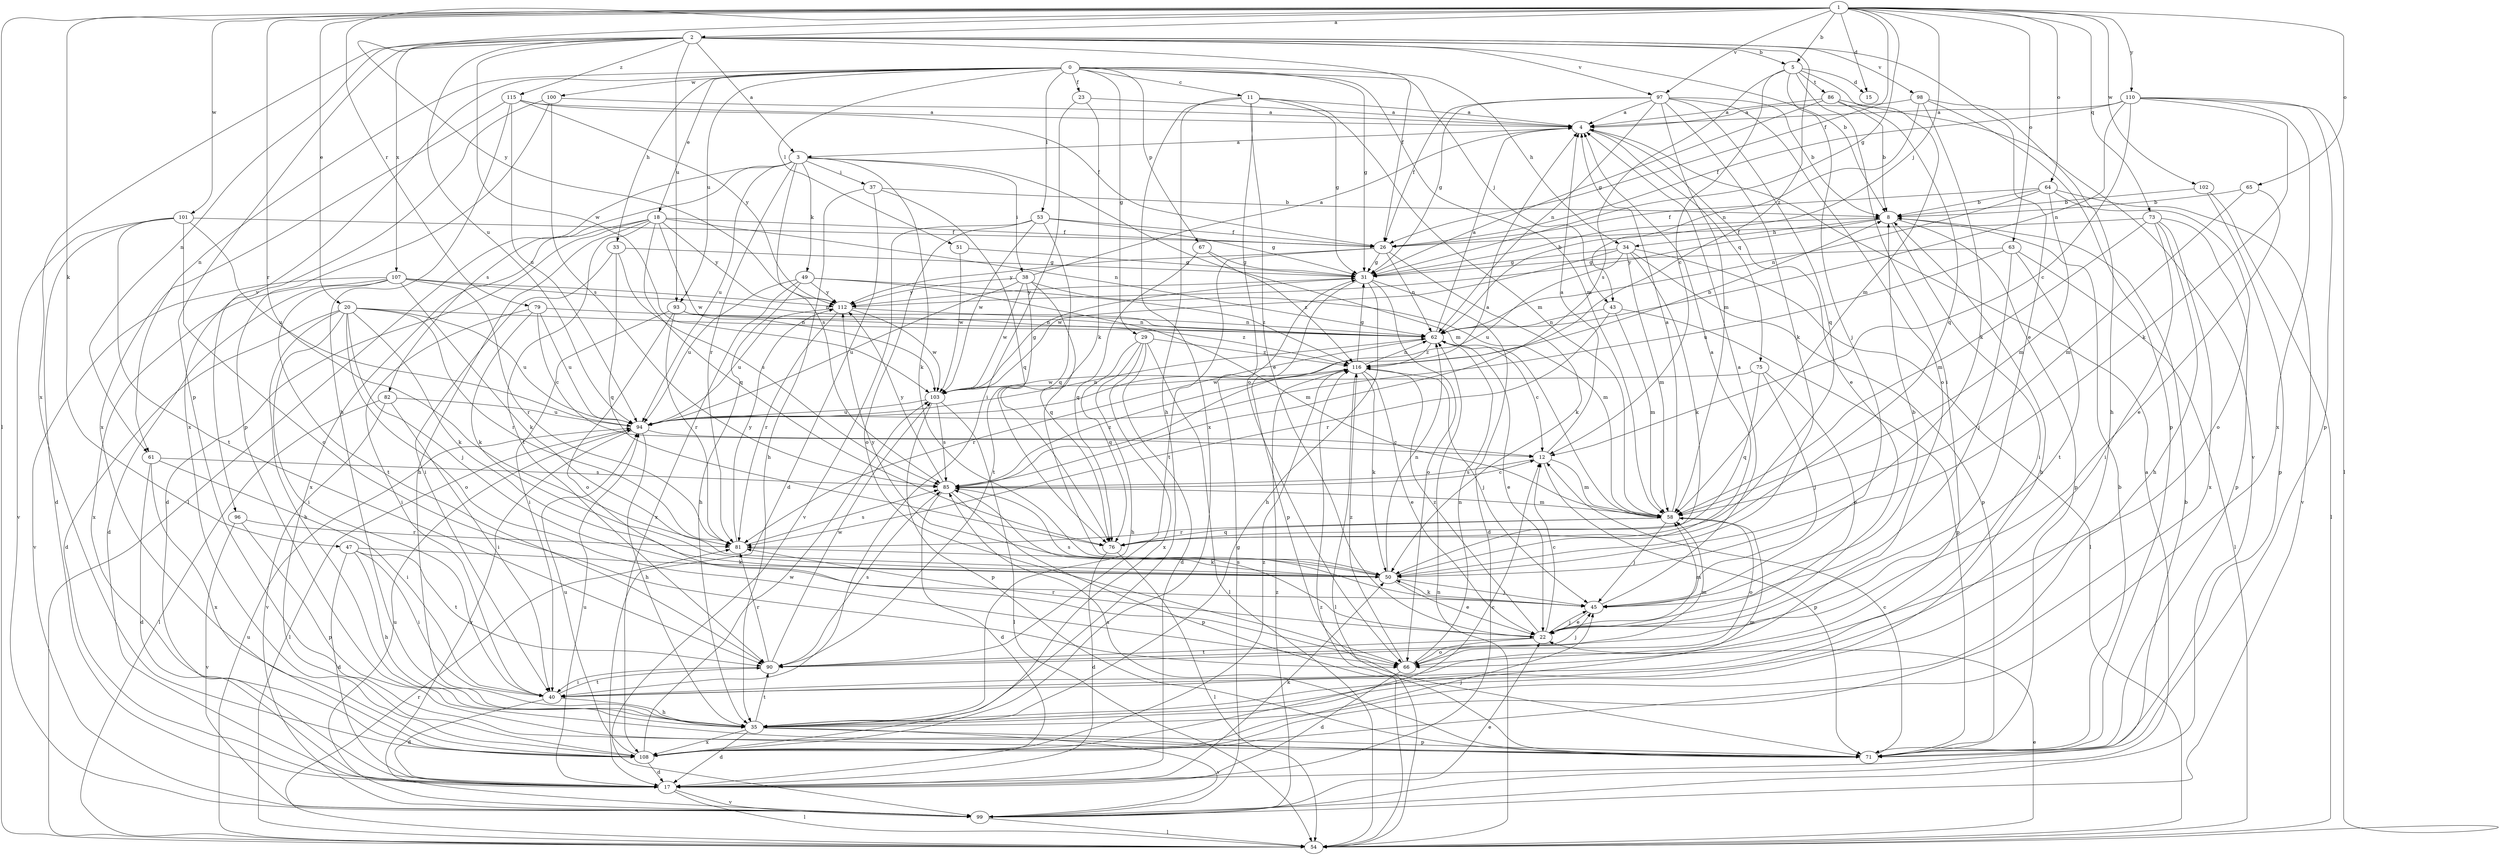 strict digraph  {
0;
1;
2;
3;
4;
5;
8;
11;
12;
15;
17;
18;
20;
22;
23;
26;
29;
31;
33;
34;
35;
37;
38;
40;
43;
45;
47;
49;
50;
51;
53;
54;
58;
61;
62;
63;
64;
65;
66;
67;
71;
73;
75;
76;
79;
81;
82;
85;
86;
90;
93;
94;
96;
97;
98;
99;
100;
101;
102;
103;
107;
108;
110;
112;
115;
116;
0 -> 11  [label=c];
0 -> 18  [label=e];
0 -> 23  [label=f];
0 -> 29  [label=g];
0 -> 31  [label=g];
0 -> 33  [label=h];
0 -> 34  [label=h];
0 -> 43  [label=j];
0 -> 51  [label=l];
0 -> 53  [label=l];
0 -> 58  [label=m];
0 -> 61  [label=n];
0 -> 67  [label=p];
0 -> 93  [label=u];
0 -> 96  [label=v];
0 -> 100  [label=w];
1 -> 2  [label=a];
1 -> 5  [label=b];
1 -> 15  [label=d];
1 -> 20  [label=e];
1 -> 26  [label=f];
1 -> 31  [label=g];
1 -> 43  [label=j];
1 -> 47  [label=k];
1 -> 54  [label=l];
1 -> 63  [label=o];
1 -> 64  [label=o];
1 -> 65  [label=o];
1 -> 73  [label=q];
1 -> 79  [label=r];
1 -> 81  [label=r];
1 -> 97  [label=v];
1 -> 101  [label=w];
1 -> 102  [label=w];
1 -> 110  [label=y];
1 -> 112  [label=y];
2 -> 3  [label=a];
2 -> 5  [label=b];
2 -> 8  [label=b];
2 -> 22  [label=e];
2 -> 26  [label=f];
2 -> 61  [label=n];
2 -> 71  [label=p];
2 -> 93  [label=u];
2 -> 94  [label=u];
2 -> 97  [label=v];
2 -> 98  [label=v];
2 -> 103  [label=w];
2 -> 107  [label=x];
2 -> 108  [label=x];
2 -> 115  [label=z];
2 -> 116  [label=z];
3 -> 37  [label=i];
3 -> 38  [label=i];
3 -> 49  [label=k];
3 -> 50  [label=k];
3 -> 54  [label=l];
3 -> 58  [label=m];
3 -> 81  [label=r];
3 -> 82  [label=s];
3 -> 85  [label=s];
3 -> 94  [label=u];
4 -> 3  [label=a];
4 -> 22  [label=e];
4 -> 75  [label=q];
5 -> 12  [label=c];
5 -> 15  [label=d];
5 -> 40  [label=i];
5 -> 45  [label=j];
5 -> 58  [label=m];
5 -> 85  [label=s];
5 -> 86  [label=t];
8 -> 34  [label=h];
8 -> 40  [label=i];
8 -> 71  [label=p];
8 -> 112  [label=y];
11 -> 4  [label=a];
11 -> 22  [label=e];
11 -> 31  [label=g];
11 -> 35  [label=h];
11 -> 58  [label=m];
11 -> 66  [label=o];
11 -> 108  [label=x];
12 -> 4  [label=a];
12 -> 58  [label=m];
12 -> 71  [label=p];
12 -> 85  [label=s];
17 -> 8  [label=b];
17 -> 50  [label=k];
17 -> 54  [label=l];
17 -> 94  [label=u];
17 -> 99  [label=v];
18 -> 17  [label=d];
18 -> 26  [label=f];
18 -> 35  [label=h];
18 -> 62  [label=n];
18 -> 76  [label=q];
18 -> 90  [label=t];
18 -> 103  [label=w];
18 -> 108  [label=x];
18 -> 112  [label=y];
20 -> 17  [label=d];
20 -> 35  [label=h];
20 -> 40  [label=i];
20 -> 45  [label=j];
20 -> 50  [label=k];
20 -> 62  [label=n];
20 -> 66  [label=o];
20 -> 81  [label=r];
20 -> 94  [label=u];
22 -> 12  [label=c];
22 -> 45  [label=j];
22 -> 58  [label=m];
22 -> 66  [label=o];
22 -> 81  [label=r];
22 -> 85  [label=s];
22 -> 90  [label=t];
22 -> 116  [label=z];
23 -> 4  [label=a];
23 -> 40  [label=i];
23 -> 50  [label=k];
26 -> 31  [label=g];
26 -> 50  [label=k];
26 -> 62  [label=n];
26 -> 90  [label=t];
26 -> 112  [label=y];
29 -> 17  [label=d];
29 -> 35  [label=h];
29 -> 54  [label=l];
29 -> 76  [label=q];
29 -> 108  [label=x];
29 -> 116  [label=z];
31 -> 8  [label=b];
31 -> 17  [label=d];
31 -> 35  [label=h];
31 -> 66  [label=o];
31 -> 71  [label=p];
31 -> 112  [label=y];
33 -> 31  [label=g];
33 -> 40  [label=i];
33 -> 76  [label=q];
33 -> 85  [label=s];
34 -> 31  [label=g];
34 -> 50  [label=k];
34 -> 54  [label=l];
34 -> 58  [label=m];
34 -> 71  [label=p];
34 -> 94  [label=u];
34 -> 103  [label=w];
35 -> 8  [label=b];
35 -> 17  [label=d];
35 -> 58  [label=m];
35 -> 71  [label=p];
35 -> 90  [label=t];
35 -> 99  [label=v];
35 -> 108  [label=x];
37 -> 8  [label=b];
37 -> 17  [label=d];
37 -> 35  [label=h];
37 -> 76  [label=q];
38 -> 4  [label=a];
38 -> 58  [label=m];
38 -> 76  [label=q];
38 -> 90  [label=t];
38 -> 94  [label=u];
38 -> 103  [label=w];
38 -> 112  [label=y];
40 -> 17  [label=d];
40 -> 35  [label=h];
40 -> 90  [label=t];
43 -> 58  [label=m];
43 -> 62  [label=n];
43 -> 71  [label=p];
43 -> 81  [label=r];
45 -> 4  [label=a];
45 -> 8  [label=b];
45 -> 22  [label=e];
45 -> 50  [label=k];
45 -> 85  [label=s];
47 -> 17  [label=d];
47 -> 35  [label=h];
47 -> 40  [label=i];
47 -> 50  [label=k];
47 -> 90  [label=t];
49 -> 35  [label=h];
49 -> 58  [label=m];
49 -> 94  [label=u];
49 -> 108  [label=x];
49 -> 112  [label=y];
49 -> 116  [label=z];
50 -> 4  [label=a];
50 -> 22  [label=e];
50 -> 45  [label=j];
50 -> 62  [label=n];
50 -> 112  [label=y];
51 -> 31  [label=g];
51 -> 103  [label=w];
53 -> 26  [label=f];
53 -> 31  [label=g];
53 -> 66  [label=o];
53 -> 76  [label=q];
53 -> 99  [label=v];
53 -> 103  [label=w];
54 -> 22  [label=e];
54 -> 62  [label=n];
54 -> 81  [label=r];
54 -> 94  [label=u];
54 -> 116  [label=z];
58 -> 4  [label=a];
58 -> 45  [label=j];
58 -> 66  [label=o];
58 -> 76  [label=q];
58 -> 81  [label=r];
61 -> 17  [label=d];
61 -> 40  [label=i];
61 -> 85  [label=s];
61 -> 108  [label=x];
62 -> 4  [label=a];
62 -> 12  [label=c];
62 -> 22  [label=e];
62 -> 81  [label=r];
62 -> 116  [label=z];
63 -> 31  [label=g];
63 -> 45  [label=j];
63 -> 54  [label=l];
63 -> 90  [label=t];
63 -> 94  [label=u];
64 -> 8  [label=b];
64 -> 26  [label=f];
64 -> 58  [label=m];
64 -> 62  [label=n];
64 -> 66  [label=o];
64 -> 99  [label=v];
65 -> 8  [label=b];
65 -> 22  [label=e];
65 -> 58  [label=m];
66 -> 17  [label=d];
66 -> 58  [label=m];
66 -> 62  [label=n];
66 -> 116  [label=z];
67 -> 31  [label=g];
67 -> 76  [label=q];
67 -> 116  [label=z];
71 -> 8  [label=b];
71 -> 12  [label=c];
71 -> 85  [label=s];
73 -> 26  [label=f];
73 -> 35  [label=h];
73 -> 40  [label=i];
73 -> 58  [label=m];
73 -> 71  [label=p];
73 -> 108  [label=x];
75 -> 22  [label=e];
75 -> 45  [label=j];
75 -> 76  [label=q];
75 -> 103  [label=w];
76 -> 17  [label=d];
76 -> 54  [label=l];
79 -> 12  [label=c];
79 -> 40  [label=i];
79 -> 50  [label=k];
79 -> 62  [label=n];
79 -> 94  [label=u];
81 -> 50  [label=k];
81 -> 85  [label=s];
81 -> 112  [label=y];
82 -> 40  [label=i];
82 -> 54  [label=l];
82 -> 94  [label=u];
82 -> 99  [label=v];
85 -> 4  [label=a];
85 -> 12  [label=c];
85 -> 17  [label=d];
85 -> 58  [label=m];
85 -> 71  [label=p];
85 -> 112  [label=y];
85 -> 116  [label=z];
86 -> 4  [label=a];
86 -> 8  [label=b];
86 -> 31  [label=g];
86 -> 76  [label=q];
86 -> 99  [label=v];
90 -> 40  [label=i];
90 -> 45  [label=j];
90 -> 81  [label=r];
90 -> 85  [label=s];
90 -> 103  [label=w];
93 -> 40  [label=i];
93 -> 62  [label=n];
93 -> 66  [label=o];
93 -> 81  [label=r];
93 -> 116  [label=z];
94 -> 12  [label=c];
94 -> 35  [label=h];
94 -> 54  [label=l];
94 -> 62  [label=n];
94 -> 99  [label=v];
96 -> 71  [label=p];
96 -> 81  [label=r];
96 -> 99  [label=v];
97 -> 4  [label=a];
97 -> 8  [label=b];
97 -> 26  [label=f];
97 -> 31  [label=g];
97 -> 50  [label=k];
97 -> 58  [label=m];
97 -> 62  [label=n];
97 -> 66  [label=o];
97 -> 76  [label=q];
98 -> 4  [label=a];
98 -> 35  [label=h];
98 -> 50  [label=k];
98 -> 62  [label=n];
98 -> 71  [label=p];
99 -> 4  [label=a];
99 -> 22  [label=e];
99 -> 31  [label=g];
99 -> 54  [label=l];
99 -> 94  [label=u];
99 -> 116  [label=z];
100 -> 4  [label=a];
100 -> 71  [label=p];
100 -> 85  [label=s];
100 -> 108  [label=x];
101 -> 17  [label=d];
101 -> 26  [label=f];
101 -> 66  [label=o];
101 -> 90  [label=t];
101 -> 94  [label=u];
101 -> 99  [label=v];
102 -> 8  [label=b];
102 -> 54  [label=l];
102 -> 71  [label=p];
103 -> 31  [label=g];
103 -> 54  [label=l];
103 -> 71  [label=p];
103 -> 85  [label=s];
103 -> 94  [label=u];
107 -> 17  [label=d];
107 -> 50  [label=k];
107 -> 62  [label=n];
107 -> 81  [label=r];
107 -> 90  [label=t];
107 -> 99  [label=v];
107 -> 108  [label=x];
107 -> 112  [label=y];
108 -> 12  [label=c];
108 -> 17  [label=d];
108 -> 45  [label=j];
108 -> 94  [label=u];
108 -> 103  [label=w];
108 -> 116  [label=z];
110 -> 4  [label=a];
110 -> 12  [label=c];
110 -> 26  [label=f];
110 -> 50  [label=k];
110 -> 54  [label=l];
110 -> 62  [label=n];
110 -> 71  [label=p];
110 -> 108  [label=x];
112 -> 62  [label=n];
112 -> 81  [label=r];
112 -> 94  [label=u];
112 -> 103  [label=w];
115 -> 4  [label=a];
115 -> 26  [label=f];
115 -> 35  [label=h];
115 -> 94  [label=u];
115 -> 108  [label=x];
115 -> 112  [label=y];
116 -> 8  [label=b];
116 -> 22  [label=e];
116 -> 31  [label=g];
116 -> 45  [label=j];
116 -> 50  [label=k];
116 -> 54  [label=l];
116 -> 62  [label=n];
116 -> 103  [label=w];
}
